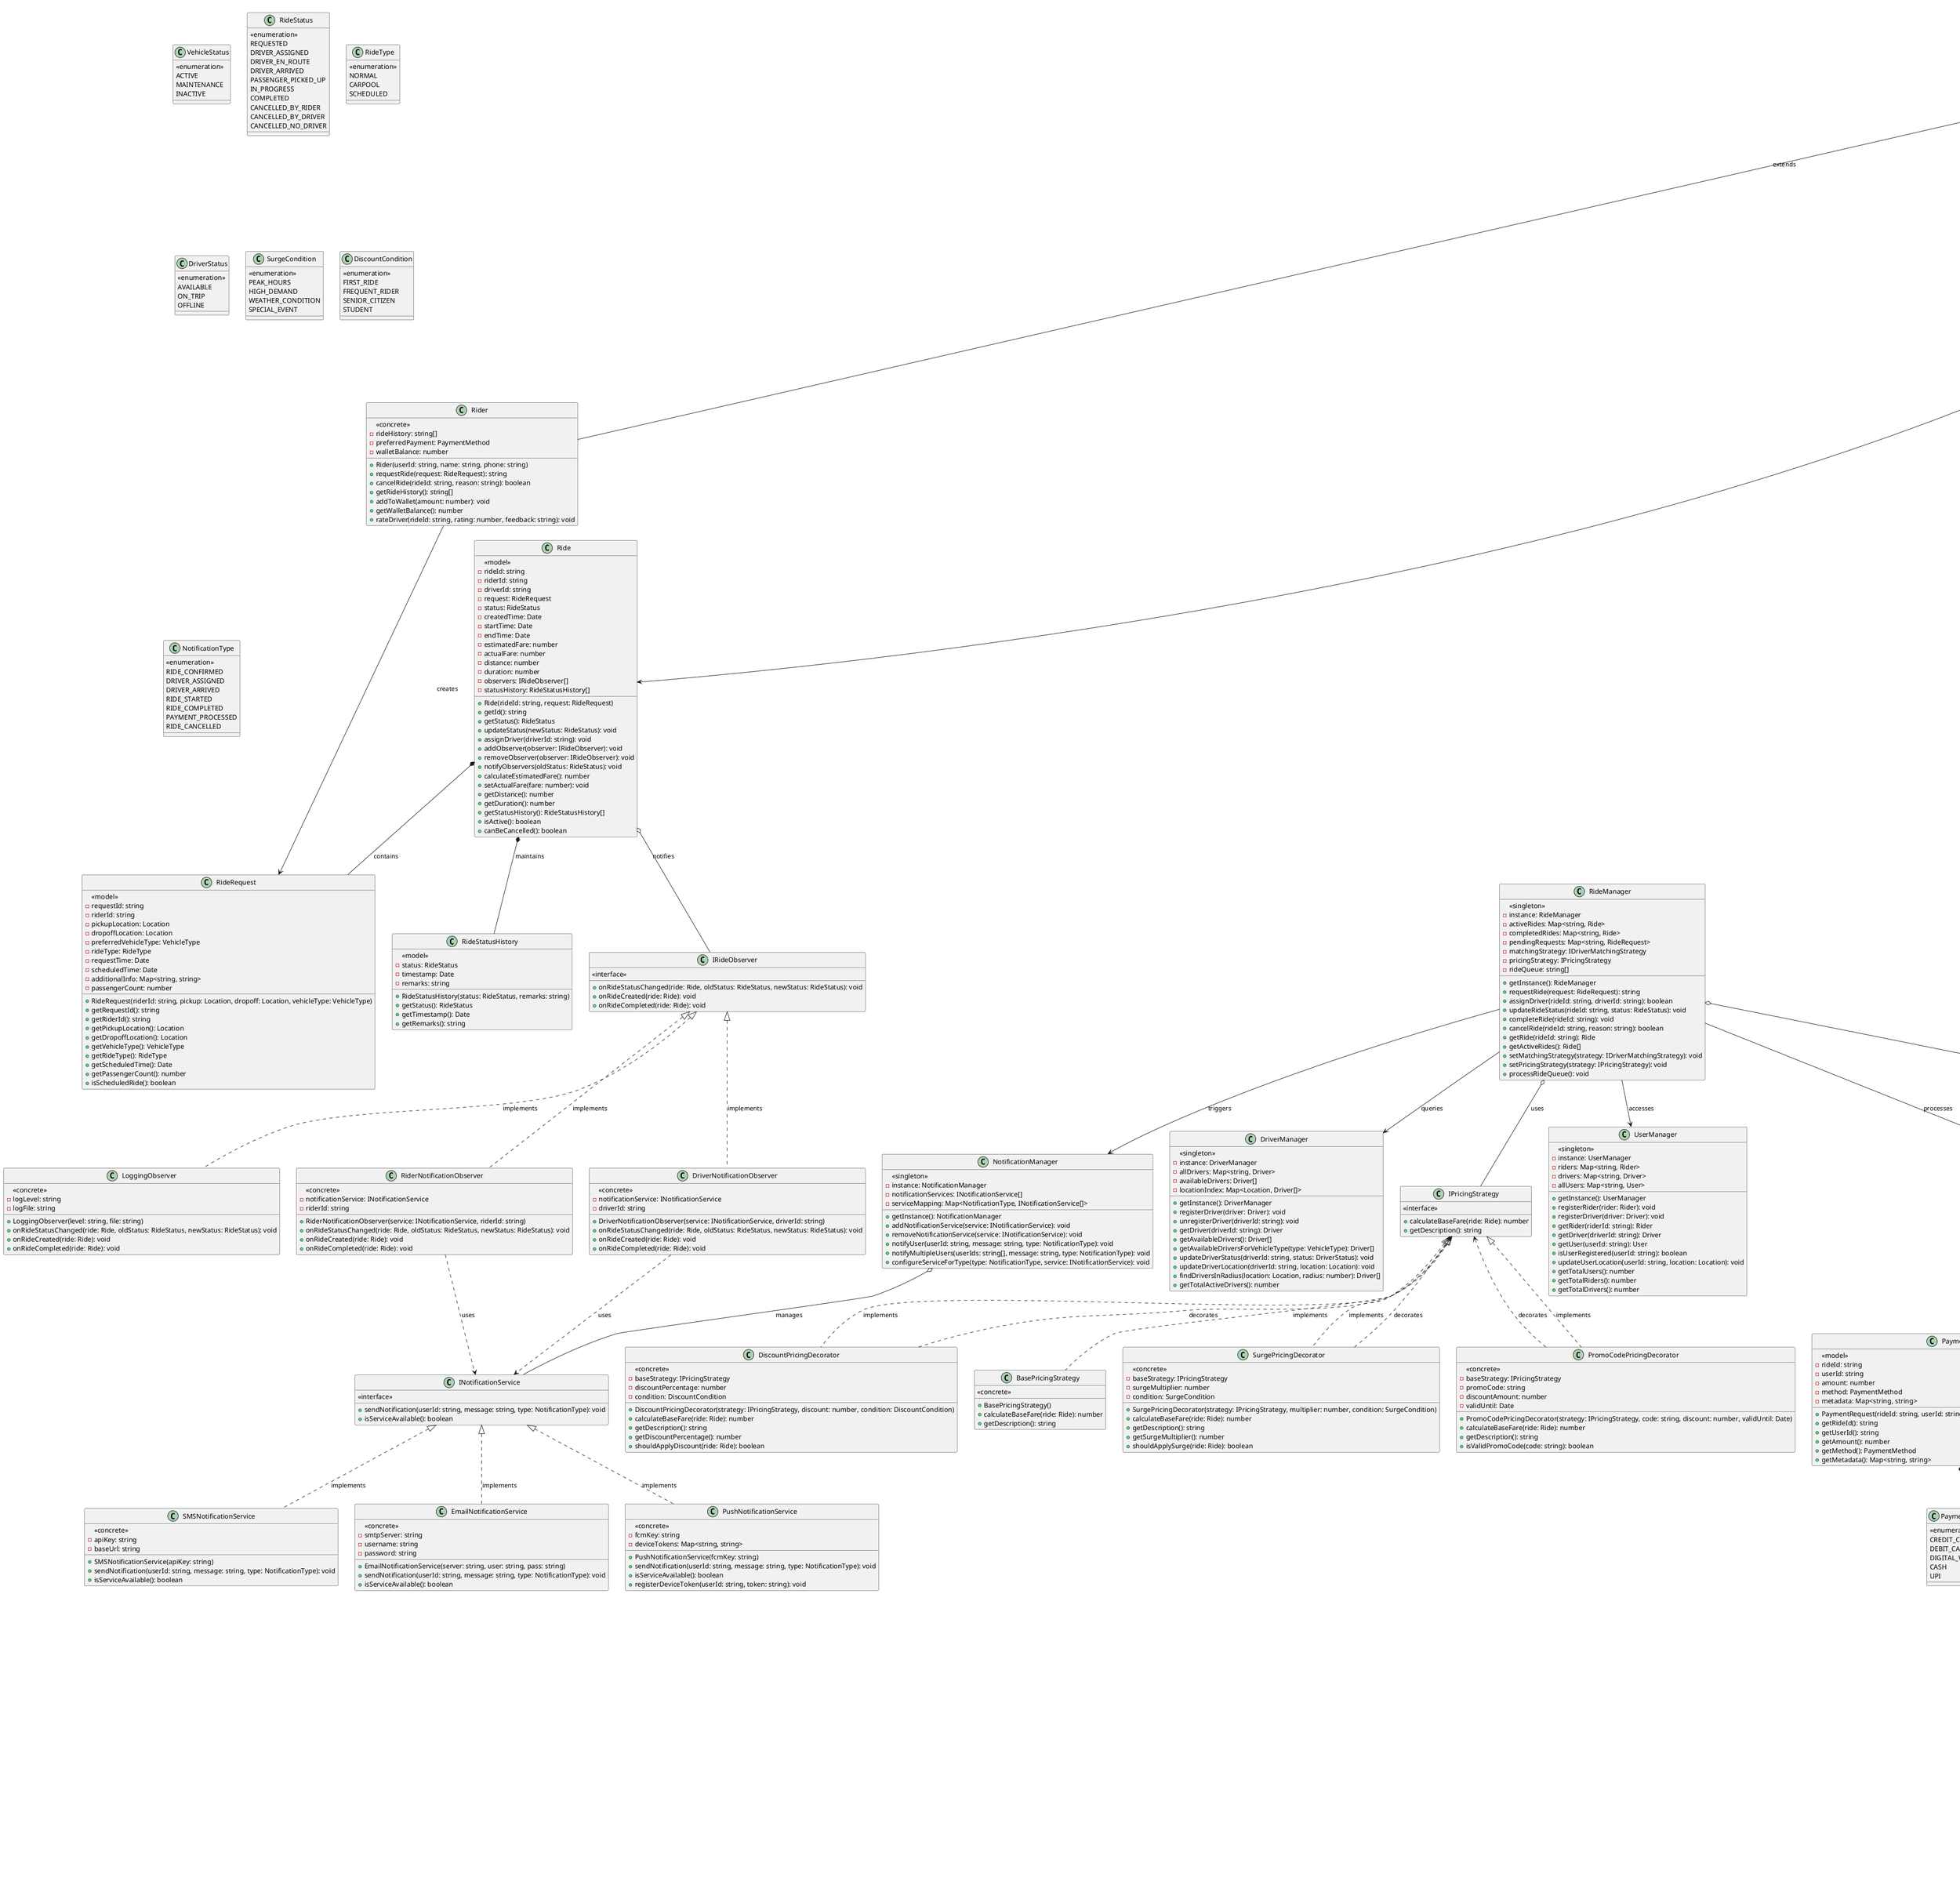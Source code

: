 @startuml
' classDiagram
    ' %% ============ ABSTRACT CLASSES & INTERFACES ============
    class User {
        <<abstract>>
        #userId: string
        #name: string
        #phone: string
        #currentLocation: Location
        #registrationDate: Date
        +User(userId: string, name: string, phone: string)
        +getId(): string
        +getName(): string
        +getPhone(): string
        +getCurrentLocation(): Location
        +updateLocation(location: Location): void
        +getRegistrationDate(): Date
    }

    class IDriverMatchingStrategy {
        <<interface>>
        +findBestDriver(availableDrivers: Driver[], request: RideRequest): Driver
    }

    class IPricingStrategy {
        <<interface>>
        +calculateBaseFare(ride: Ride): number
        +getDescription(): string
    }

    class INotificationService {
        <<interface>>
        +sendNotification(userId: string, message: string, type: NotificationType): void
        +isServiceAvailable(): boolean
    }

    class IPaymentProcessor {
        <<interface>>
        +processPayment(request: PaymentRequest): PaymentResult
        +refundPayment(transactionId: string, amount: number): boolean
        +getPaymentMethod(): PaymentMethod
    }

    class IRideObserver {
        <<interface>>
        +onRideStatusChanged(ride: Ride, oldStatus: RideStatus, newStatus: RideStatus): void
        +onRideCreated(ride: Ride): void
        +onRideCompleted(ride: Ride): void
    }

    class ILocationService {
        <<interface>>
        +calculateDistance(from: Location, to: Location): number
        +estimateTime(from: Location, to: Location, type: VehicleType): number
        +findNearbyDrivers(center: Location, radiusKm: number): Driver[]
    }

    ' %% ============ CONCRETE USER CLASSES ============
    class Rider {
        <<concrete>>
        -rideHistory: string[]
        -preferredPayment: PaymentMethod
        -walletBalance: number
        +Rider(userId: string, name: string, phone: string)
        +requestRide(request: RideRequest): string
        +cancelRide(rideId: string, reason: string): boolean
        +getRideHistory(): string[]
        +addToWallet(amount: number): void
        +getWalletBalance(): number
        +rateDriver(rideId: string, rating: number, feedback: string): void
    }

    class Driver {
        <<concrete>>
        -vehicle: Vehicle
        -status: DriverStatus
        -rating: number
        -totalRides: number
        -isAvailable: boolean
        -rideHistory: string[]
        +Driver(userId: string, name: string, phone: string, vehicle: Vehicle)
        +acceptRide(rideId: string): boolean
        +rejectRide(rideId: string, reason: string): boolean
        +updateStatus(status: DriverStatus): void
        +startTrip(rideId: string): void
        +completeTrip(rideId: string): void
        +goOnline(): void
        +goOffline(): void
        +updateLocation(location: Location): void
        +getVehicle(): Vehicle
        +getRating(): number
        +isAvailable(): boolean
        +getTotalRides(): number
    }

    ' %% ============ VEHICLE RELATED CLASSES ============
    class Vehicle {
        <<model>>
        -vehicleId: string
        -type: VehicleType
        -licensePlate: string
        -make: string
        -model: string
        -year: number
        -capacity: number
        -baseFareRate: number
        -status: VehicleStatus
        +Vehicle(type: VehicleType, licensePlate: string, make: string, model: string)
        +getType(): VehicleType
        +getCapacity(): number
        +getBaseFareRate(): number
        +getLicensePlate(): string
        +getMake(): string
        +getModel(): string
        +getStatus(): VehicleStatus
        +updateStatus(status: VehicleStatus): void
    }

    class VehicleType {
        <<enumeration>>
        BIKE
        AUTO_RICKSHAW
        SEDAN
        SUV
        LUXURY
    }

    class VehicleStatus {
        <<enumeration>>
        ACTIVE
        MAINTENANCE
        INACTIVE
    }

    class VehicleFactory {
        <<singleton>>
        -instance: VehicleFactory
        +getInstance(): VehicleFactory
        +createVehicle(type: VehicleType, licensePlate: string, make: string, model: string): Vehicle
    }

    ' %% ============ LOCATION & GEOGRAPHY ============
    class Location {
        <<model>>
        -latitude: number
        -longitude: number
        -address: string
        +Location(lat: number, lng: number, address: string)
        +getLatitude(): number
        +getLongitude(): number
        +getAddress(): string
        +distanceTo(other: Location): number
        +isWithinRadius(center: Location, radiusKm: number): boolean
    }

    class LocationService {
        <<singleton>>
        -instance: LocationService
        -locationCache: Map<string, Location>
        +getInstance(): LocationService
        +calculateDistance(from: Location, to: Location): number
        +estimateTime(from: Location, to: Location, type: VehicleType): number
        +findNearbyDrivers(center: Location, radiusKm: number): Driver[]
        +geocodeAddress(address: string): Location
        +reverseGeocode(lat: number, lng: number): string
    }

    ' %% ============ RIDE MANAGEMENT ============
    class RideRequest {
        <<model>>
        -requestId: string
        -riderId: string
        -pickupLocation: Location
        -dropoffLocation: Location
        -preferredVehicleType: VehicleType
        -rideType: RideType
        -requestTime: Date
        -scheduledTime: Date
        -additionalInfo: Map<string, string>
        -passengerCount: number
        +RideRequest(riderId: string, pickup: Location, dropoff: Location, vehicleType: VehicleType)
        +getRequestId(): string
        +getRiderId(): string
        +getPickupLocation(): Location
        +getDropoffLocation(): Location
        +getVehicleType(): VehicleType
        +getRideType(): RideType
        +getScheduledTime(): Date
        +getPassengerCount(): number
        +isScheduledRide(): boolean
    }

    class Ride {
        <<model>>
        -rideId: string
        -riderId: string
        -driverId: string
        -request: RideRequest
        -status: RideStatus
        -createdTime: Date
        -startTime: Date
        -endTime: Date
        -estimatedFare: number
        -actualFare: number
        -distance: number
        -duration: number
        -observers: IRideObserver[]
        -statusHistory: RideStatusHistory[]
        +Ride(rideId: string, request: RideRequest)
        +getId(): string
        +getStatus(): RideStatus
        +updateStatus(newStatus: RideStatus): void
        +assignDriver(driverId: string): void
        +addObserver(observer: IRideObserver): void
        +removeObserver(observer: IRideObserver): void
        +notifyObservers(oldStatus: RideStatus): void
        +calculateEstimatedFare(): number
        +setActualFare(fare: number): void
        +getDistance(): number
        +getDuration(): number
        +getStatusHistory(): RideStatusHistory[]
        +isActive(): boolean
        +canBeCancelled(): boolean
    }

    class RideStatus {
        <<enumeration>>
        REQUESTED
        DRIVER_ASSIGNED
        DRIVER_EN_ROUTE
        DRIVER_ARRIVED
        PASSENGER_PICKED_UP
        IN_PROGRESS
        COMPLETED
        CANCELLED_BY_RIDER
        CANCELLED_BY_DRIVER
        CANCELLED_NO_DRIVER
    }

    class RideType {
        <<enumeration>>
        NORMAL
        CARPOOL
        SCHEDULED
    }

    class RideStatusHistory {
        <<model>>
        -status: RideStatus
        -timestamp: Date
        -remarks: string
        +RideStatusHistory(status: RideStatus, remarks: string)
        +getStatus(): RideStatus
        +getTimestamp(): Date
        +getRemarks(): string
    }

    ' %% ============ DRIVER STATUS ============
    class DriverStatus {
        <<enumeration>>
        AVAILABLE
        ON_TRIP
        OFFLINE
    }

    ' %% ============ MATCHING STRATEGIES (STRATEGY PATTERN) ============
    class NearestDriverStrategy {
        <<concrete>>
        -locationService: ILocationService
        +NearestDriverStrategy(locationService: ILocationService)
        +findBestDriver(availableDrivers: Driver[], request: RideRequest): Driver
    }

    class HighestRatedDriverStrategy {
        <<concrete>>
        -minimumRating: number
        +HighestRatedDriverStrategy(minRating: number)
        +findBestDriver(availableDrivers: Driver[], request: RideRequest): Driver
    }

   

    ' %% ============ PRICING STRATEGIES (STRATEGY + DECORATOR PATTERN) ============
    class BasePricingStrategy {
        <<concrete>>
        +BasePricingStrategy()
        +calculateBaseFare(ride: Ride): number
        +getDescription(): string
    }

    class SurgePricingDecorator {
        <<concrete>>
        -baseStrategy: IPricingStrategy
        -surgeMultiplier: number
        -condition: SurgeCondition
        +SurgePricingDecorator(strategy: IPricingStrategy, multiplier: number, condition: SurgeCondition)
        +calculateBaseFare(ride: Ride): number
        +getDescription(): string
        +getSurgeMultiplier(): number
        +shouldApplySurge(ride: Ride): boolean
    }

    class DiscountPricingDecorator {
        <<concrete>>
        -baseStrategy: IPricingStrategy
        -discountPercentage: number
        -condition: DiscountCondition
        +DiscountPricingDecorator(strategy: IPricingStrategy, discount: number, condition: DiscountCondition)
        +calculateBaseFare(ride: Ride): number
        +getDescription(): string
        +getDiscountPercentage(): number
        +shouldApplyDiscount(ride: Ride): boolean
    }

    class PromoCodePricingDecorator {
        <<concrete>>
        -baseStrategy: IPricingStrategy
        -promoCode: string
        -discountAmount: number
        -validUntil: Date
        +PromoCodePricingDecorator(strategy: IPricingStrategy, code: string, discount: number, validUntil: Date)
        +calculateBaseFare(ride: Ride): number
        +getDescription(): string
        +isValidPromoCode(code: string): boolean
    }

    ' %% ============ SURGE & DISCOUNT CONDITIONS ============
    class SurgeCondition {
        <<enumeration>>
        PEAK_HOURS
        HIGH_DEMAND
        WEATHER_CONDITION
        SPECIAL_EVENT
    }

    class DiscountCondition {
        <<enumeration>>
        FIRST_RIDE
        FREQUENT_RIDER
        SENIOR_CITIZEN
        STUDENT
    }

    ' %% ============ NOTIFICATION SERVICES ============
    class SMSNotificationService {
        <<concrete>>
        -apiKey: string
        -baseUrl: string
        +SMSNotificationService(apiKey: string)
        +sendNotification(userId: string, message: string, type: NotificationType): void
        +isServiceAvailable(): boolean
    }

    class EmailNotificationService {
        <<concrete>>
        -smtpServer: string
        -username: string
        -password: string
        +EmailNotificationService(server: string, user: string, pass: string)
        +sendNotification(userId: string, message: string, type: NotificationType): void
        +isServiceAvailable(): boolean
    }

    class PushNotificationService {
        <<concrete>>
        -fcmKey: string
        -deviceTokens: Map<string, string>
        +PushNotificationService(fcmKey: string)
        +sendNotification(userId: string, message: string, type: NotificationType): void
        +isServiceAvailable(): boolean
        +registerDeviceToken(userId: string, token: string): void
    }

    class NotificationType {
        <<enumeration>>
        RIDE_CONFIRMED
        DRIVER_ASSIGNED
        DRIVER_ARRIVED
        RIDE_STARTED
        RIDE_COMPLETED
        PAYMENT_PROCESSED
        RIDE_CANCELLED
    }

    ' %% ============ PAYMENT PROCESSING ============
    class CreditCardProcessor {
        <<concrete>>
        -merchantId: string
        -apiKey: string
        +CreditCardProcessor(merchantId: string, apiKey: string)
        +processPayment(request: PaymentRequest): PaymentResult
        +refundPayment(transactionId: string, amount: number): boolean
        +getPaymentMethod(): PaymentMethod
    }

    class DigitalWalletProcessor {
        <<concrete>>
        -walletApiEndpoint: string
        -apiKey: string
        +DigitalWalletProcessor(endpoint: string, key: string)
        +processPayment(request: PaymentRequest): PaymentResult
        +refundPayment(transactionId: string, amount: number): boolean
        +getPaymentMethod(): PaymentMethod
    }

    class CashProcessor {
        <<concrete>>
        +CashProcessor()
        +processPayment(request: PaymentRequest): PaymentResult
        +refundPayment(transactionId: string, amount: number): boolean
        +getPaymentMethod(): PaymentMethod
    }

    class PaymentRequest {
        <<model>>
        -rideId: string
        -userId: string
        -amount: number
        -method: PaymentMethod
        -metadata: Map<string, string>
        +PaymentRequest(rideId: string, userId: string, amount: number, method: PaymentMethod)
        +getRideId(): string
        +getUserId(): string
        +getAmount(): number
        +getMethod(): PaymentMethod
        +getMetadata(): Map<string, string>
    }

    class PaymentResult {
        <<model>>
        -transactionId: string
        -success: boolean
        -message: string
        -processedAt: Date
        +PaymentResult(transactionId: string, success: boolean, message: string)
        +getTransactionId(): string
        +isSuccess(): boolean
        +getMessage(): string
        +getProcessedAt(): Date
    }

    class PaymentMethod {
        <<enumeration>>
        CREDIT_CARD
        DEBIT_CARD
        DIGITAL_WALLET
        CASH
        UPI
    }

    ' %% ============ OBSERVER IMPLEMENTATIONS ============
    class RiderNotificationObserver {
        <<concrete>>
        -notificationService: INotificationService
        -riderId: string
        +RiderNotificationObserver(service: INotificationService, riderId: string)
        +onRideStatusChanged(ride: Ride, oldStatus: RideStatus, newStatus: RideStatus): void
        +onRideCreated(ride: Ride): void
        +onRideCompleted(ride: Ride): void
    }

    class DriverNotificationObserver {
        <<concrete>>
        -notificationService: INotificationService
        -driverId: string
        +DriverNotificationObserver(service: INotificationService, driverId: string)
        +onRideStatusChanged(ride: Ride, oldStatus: RideStatus, newStatus: RideStatus): void
        +onRideCreated(ride: Ride): void
        +onRideCompleted(ride: Ride): void
    }

    class LoggingObserver {
        <<concrete>>
        -logLevel: string
        -logFile: string
        +LoggingObserver(level: string, file: string)
        +onRideStatusChanged(ride: Ride, oldStatus: RideStatus, newStatus: RideStatus): void
        +onRideCreated(ride: Ride): void
        +onRideCompleted(ride: Ride): void
    }

    ' %% ============ CORE MANAGEMENT CLASSES (SINGLETON PATTERN) ============
    class RideManager {
        <<singleton>>
        -instance: RideManager
        -activeRides: Map<string, Ride>
        -completedRides: Map<string, Ride>
        -pendingRequests: Map<string, RideRequest>
        -matchingStrategy: IDriverMatchingStrategy
        -pricingStrategy: IPricingStrategy
        -rideQueue: string[]
        +getInstance(): RideManager
        +requestRide(request: RideRequest): string
        +assignDriver(rideId: string, driverId: string): boolean
        +updateRideStatus(rideId: string, status: RideStatus): void
        +completeRide(rideId: string): void
        +cancelRide(rideId: string, reason: string): boolean
        +getRide(rideId: string): Ride
        +getActiveRides(): Ride[]
        +setMatchingStrategy(strategy: IDriverMatchingStrategy): void
        +setPricingStrategy(strategy: IPricingStrategy): void
        +processRideQueue(): void
    }

    class DriverManager {
        <<singleton>>
        -instance: DriverManager
        -allDrivers: Map<string, Driver>
        -availableDrivers: Driver[]
        -locationIndex: Map<Location, Driver[]>
        +getInstance(): DriverManager
        +registerDriver(driver: Driver): void
        +unregisterDriver(driverId: string): void
        +getDriver(driverId: string): Driver
        +getAvailableDrivers(): Driver[]
        +getAvailableDriversForVehicleType(type: VehicleType): Driver[]
        +updateDriverStatus(driverId: string, status: DriverStatus): void
        +updateDriverLocation(driverId: string, location: Location): void
        +findDriversInRadius(location: Location, radius: number): Driver[]
        +getTotalActiveDrivers(): number
    }

    class UserManager {
        <<singleton>>
        -instance: UserManager
        -riders: Map<string, Rider>
        -drivers: Map<string, Driver>
        -allUsers: Map<string, User>
        +getInstance(): UserManager
        +registerRider(rider: Rider): void
        +registerDriver(driver: Driver): void
        +getRider(riderId: string): Rider
        +getDriver(driverId: string): Driver
        +getUser(userId: string): User
        +isUserRegistered(userId: string): boolean
        +updateUserLocation(userId: string, location: Location): void
        +getTotalUsers(): number
        +getTotalRiders(): number
        +getTotalDrivers(): number
    }

    class NotificationManager {
        <<singleton>>
        -instance: NotificationManager
        -notificationServices: INotificationService[]
        -serviceMapping: Map<NotificationType, INotificationService[]>
        +getInstance(): NotificationManager
        +addNotificationService(service: INotificationService): void
        +removeNotificationService(service: INotificationService): void
        +notifyUser(userId: string, message: string, type: NotificationType): void
        +notifyMultipleUsers(userIds: string[], message: string, type: NotificationType): void
        +configureServiceForType(type: NotificationType, service: INotificationService): void
    }

    class PaymentManager {
        <<singleton>>
        -instance: PaymentManager
        -processors: Map<PaymentMethod, IPaymentProcessor>
        -paymentHistory: PaymentResult[]
        +getInstance(): PaymentManager
        +addPaymentProcessor(method: PaymentMethod, processor: IPaymentProcessor): void
        +processPayment(request: PaymentRequest): PaymentResult
        +refundPayment(transactionId: string, amount: number): boolean
        +getPaymentHistory(userId: string): PaymentResult[]
        +isPaymentMethodSupported(method: PaymentMethod): boolean
    }
    ' %% ============ RELATIONSHIPS ============

    ' %% Inheritance
    User <|-- Rider : extends
    User <|-- Driver : extends

    ' %% Interface Implementation
    IDriverMatchingStrategy <|.. NearestDriverStrategy : implements
    IDriverMatchingStrategy <|.. HighestRatedDriverStrategy : implements
    
    IPricingStrategy <|.. BasePricingStrategy : implements
    IPricingStrategy <|.. SurgePricingDecorator : implements
    IPricingStrategy <|.. DiscountPricingDecorator : implements
    IPricingStrategy <|.. PromoCodePricingDecorator : implements
    
    INotificationService <|.. SMSNotificationService : implements
    INotificationService <|.. EmailNotificationService : implements
    INotificationService <|.. PushNotificationService : implements
    
    IPaymentProcessor <|.. CreditCardProcessor : implements
    IPaymentProcessor <|.. DigitalWalletProcessor : implements
    IPaymentProcessor <|.. CashProcessor : implements
    
    IRideObserver <|.. RiderNotificationObserver : implements
    IRideObserver <|.. DriverNotificationObserver : implements
    IRideObserver <|.. LoggingObserver : implements

    ILocationService <|.. LocationService : implements

    ' %% Composition (Strong ownership - filled diamond)
    Driver *-- Vehicle : owns
    Ride *-- RideRequest : contains
    User *-- Location : currentLocation
    Ride *-- RideStatusHistory : maintains
    Vehicle *-- VehicleType : hasType
    PaymentRequest *-- PaymentMethod : uses

    ' %% Aggregation (Weak ownership - hollow diamond)
    RideManager o-- IDriverMatchingStrategy : uses
    RideManager o-- IPricingStrategy : uses
    NotificationManager o-- INotificationService : manages
    PaymentManager o-- IPaymentProcessor : manages
    Ride o-- IRideObserver : notifies

    ' %% Association (Simple lines)
    RideManager --> DriverManager : queries
    RideManager --> UserManager : accesses
    RideManager --> NotificationManager : triggers
    RideManager --> PaymentManager : processes
    
    Rider --> RideRequest : creates
    Driver --> Ride : accepts/completes
    
    VehicleFactory --> Vehicle : creates
    LocationService --> Location : processes
    
    ' %% Dependencies (Dashed arrows)
    SurgePricingDecorator ..> IPricingStrategy : decorates
    DiscountPricingDecorator ..> IPricingStrategy : decorates
    PromoCodePricingDecorator ..> IPricingStrategy : decorates
    
    RiderNotificationObserver ..> INotificationService : uses
    DriverNotificationObserver ..> INotificationService : uses
    
    NearestDriverStrategy ..> ILocationService : uses
    
    PaymentManager ..> PaymentResult : creates
    PaymentManager ..> PaymentRequest : processes

@enduml